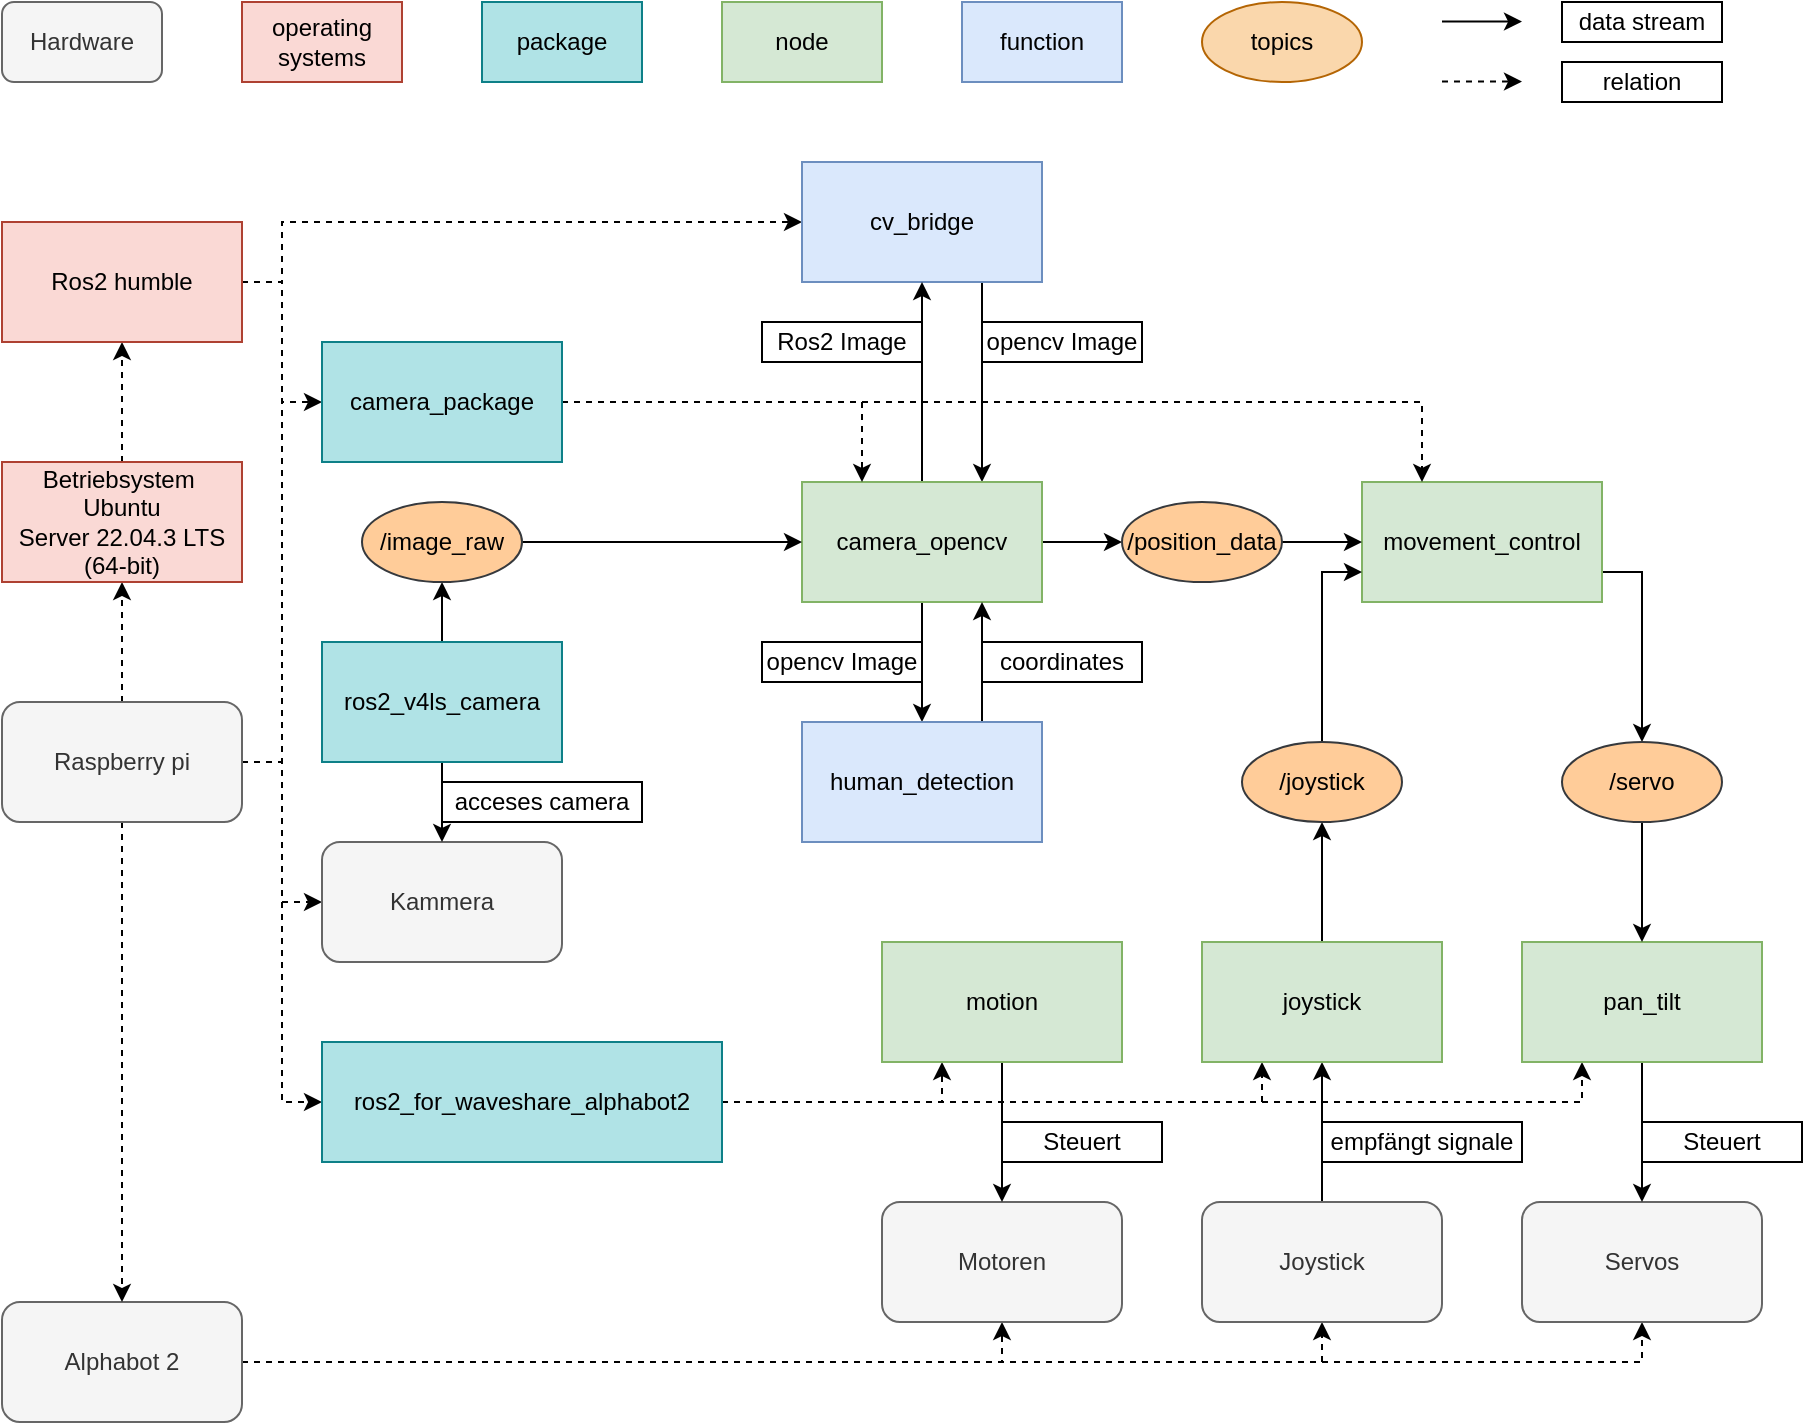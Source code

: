 <mxfile version="22.0.3" type="device">
  <diagram id="2rGhk9S-BhAgbP9WORcz" name="Page-2">
    <mxGraphModel dx="1434" dy="844" grid="1" gridSize="10" guides="1" tooltips="1" connect="1" arrows="1" fold="1" page="1" pageScale="1" pageWidth="1169" pageHeight="827" math="0" shadow="0">
      <root>
        <mxCell id="0" />
        <mxCell id="1" parent="0" />
        <mxCell id="aDz3l9U_8TU9LJlqT8bB-20" style="edgeStyle=orthogonalEdgeStyle;rounded=0;orthogonalLoop=1;jettySize=auto;html=1;exitX=1;exitY=0.5;exitDx=0;exitDy=0;entryX=0.5;entryY=1;entryDx=0;entryDy=0;dashed=1;" parent="1" source="aDz3l9U_8TU9LJlqT8bB-1" target="aDz3l9U_8TU9LJlqT8bB-12" edge="1">
          <mxGeometry relative="1" as="geometry" />
        </mxCell>
        <mxCell id="aDz3l9U_8TU9LJlqT8bB-21" style="edgeStyle=orthogonalEdgeStyle;rounded=0;orthogonalLoop=1;jettySize=auto;html=1;exitX=1;exitY=0.5;exitDx=0;exitDy=0;entryX=0.5;entryY=1;entryDx=0;entryDy=0;dashed=1;" parent="1" source="aDz3l9U_8TU9LJlqT8bB-1" target="aDz3l9U_8TU9LJlqT8bB-16" edge="1">
          <mxGeometry relative="1" as="geometry" />
        </mxCell>
        <mxCell id="aDz3l9U_8TU9LJlqT8bB-25" style="edgeStyle=orthogonalEdgeStyle;rounded=0;orthogonalLoop=1;jettySize=auto;html=1;exitX=1;exitY=0.5;exitDx=0;exitDy=0;entryX=0.5;entryY=1;entryDx=0;entryDy=0;dashed=1;" parent="1" source="aDz3l9U_8TU9LJlqT8bB-1" target="aDz3l9U_8TU9LJlqT8bB-22" edge="1">
          <mxGeometry relative="1" as="geometry" />
        </mxCell>
        <mxCell id="aDz3l9U_8TU9LJlqT8bB-1" value="Alphabot 2" style="rounded=1;whiteSpace=wrap;html=1;fillColor=#f5f5f5;fontColor=#333333;strokeColor=#666666;" parent="1" vertex="1">
          <mxGeometry x="40" y="690" width="120" height="60" as="geometry" />
        </mxCell>
        <mxCell id="aDz3l9U_8TU9LJlqT8bB-7" style="edgeStyle=orthogonalEdgeStyle;rounded=0;orthogonalLoop=1;jettySize=auto;html=1;exitX=0.5;exitY=1;exitDx=0;exitDy=0;entryX=0.5;entryY=0;entryDx=0;entryDy=0;dashed=1;" parent="1" source="aDz3l9U_8TU9LJlqT8bB-2" target="aDz3l9U_8TU9LJlqT8bB-1" edge="1">
          <mxGeometry relative="1" as="geometry" />
        </mxCell>
        <mxCell id="aDz3l9U_8TU9LJlqT8bB-8" style="edgeStyle=orthogonalEdgeStyle;rounded=0;orthogonalLoop=1;jettySize=auto;html=1;exitX=0.5;exitY=0;exitDx=0;exitDy=0;entryX=0.5;entryY=1;entryDx=0;entryDy=0;dashed=1;" parent="1" source="aDz3l9U_8TU9LJlqT8bB-2" target="aDz3l9U_8TU9LJlqT8bB-6" edge="1">
          <mxGeometry relative="1" as="geometry" />
        </mxCell>
        <mxCell id="aDz3l9U_8TU9LJlqT8bB-15" value="" style="edgeStyle=orthogonalEdgeStyle;rounded=0;orthogonalLoop=1;jettySize=auto;html=1;entryX=0;entryY=0.5;entryDx=0;entryDy=0;dashed=1;" parent="1" source="aDz3l9U_8TU9LJlqT8bB-2" target="aDz3l9U_8TU9LJlqT8bB-14" edge="1">
          <mxGeometry relative="1" as="geometry" />
        </mxCell>
        <mxCell id="aDz3l9U_8TU9LJlqT8bB-2" value="Raspberry pi" style="whiteSpace=wrap;html=1;rounded=1;fillColor=#f5f5f5;fontColor=#333333;strokeColor=#666666;" parent="1" vertex="1">
          <mxGeometry x="40" y="390" width="120" height="60" as="geometry" />
        </mxCell>
        <mxCell id="aDz3l9U_8TU9LJlqT8bB-11" style="edgeStyle=orthogonalEdgeStyle;rounded=0;orthogonalLoop=1;jettySize=auto;html=1;exitX=0.5;exitY=0;exitDx=0;exitDy=0;entryX=0.5;entryY=1;entryDx=0;entryDy=0;dashed=1;" parent="1" source="aDz3l9U_8TU9LJlqT8bB-6" target="aDz3l9U_8TU9LJlqT8bB-9" edge="1">
          <mxGeometry relative="1" as="geometry" />
        </mxCell>
        <mxCell id="aDz3l9U_8TU9LJlqT8bB-6" value="Betriebsystem&amp;nbsp;&lt;br&gt;Ubuntu&lt;br/&gt;Server 22.04.3 LTS (64-bit)" style="rounded=0;whiteSpace=wrap;html=1;fillColor=#fad9d5;strokeColor=#ae4132;" parent="1" vertex="1">
          <mxGeometry x="40" y="270" width="120" height="60" as="geometry" />
        </mxCell>
        <mxCell id="aDz3l9U_8TU9LJlqT8bB-69" style="edgeStyle=orthogonalEdgeStyle;rounded=0;orthogonalLoop=1;jettySize=auto;html=1;exitX=1;exitY=0.5;exitDx=0;exitDy=0;entryX=0;entryY=0.5;entryDx=0;entryDy=0;dashed=1;" parent="1" source="aDz3l9U_8TU9LJlqT8bB-9" target="aDz3l9U_8TU9LJlqT8bB-63" edge="1">
          <mxGeometry relative="1" as="geometry" />
        </mxCell>
        <mxCell id="ki-zjodoaLn8A9avzpk7-4" style="edgeStyle=orthogonalEdgeStyle;rounded=0;orthogonalLoop=1;jettySize=auto;html=1;exitX=1;exitY=0.5;exitDx=0;exitDy=0;entryX=0;entryY=0.5;entryDx=0;entryDy=0;dashed=1;" edge="1" parent="1" source="aDz3l9U_8TU9LJlqT8bB-9" target="ki-zjodoaLn8A9avzpk7-3">
          <mxGeometry relative="1" as="geometry" />
        </mxCell>
        <mxCell id="ki-zjodoaLn8A9avzpk7-11" style="edgeStyle=orthogonalEdgeStyle;rounded=0;orthogonalLoop=1;jettySize=auto;html=1;entryX=0;entryY=0.5;entryDx=0;entryDy=0;dashed=1;" edge="1" parent="1" source="aDz3l9U_8TU9LJlqT8bB-9" target="aDz3l9U_8TU9LJlqT8bB-30">
          <mxGeometry relative="1" as="geometry">
            <Array as="points">
              <mxPoint x="180" y="180" />
              <mxPoint x="180" y="150" />
            </Array>
          </mxGeometry>
        </mxCell>
        <mxCell id="aDz3l9U_8TU9LJlqT8bB-9" value="Ros2 humble" style="rounded=0;whiteSpace=wrap;html=1;fillColor=#fad9d5;strokeColor=#ae4132;" parent="1" vertex="1">
          <mxGeometry x="40" y="150" width="120" height="60" as="geometry" />
        </mxCell>
        <mxCell id="aDz3l9U_8TU9LJlqT8bB-12" value="Servos" style="whiteSpace=wrap;html=1;rounded=1;fillColor=#f5f5f5;fontColor=#333333;strokeColor=#666666;" parent="1" vertex="1">
          <mxGeometry x="800" y="640" width="120" height="60" as="geometry" />
        </mxCell>
        <mxCell id="aDz3l9U_8TU9LJlqT8bB-14" value="Kammera" style="whiteSpace=wrap;html=1;rounded=1;fillColor=#f5f5f5;fontColor=#333333;strokeColor=#666666;" parent="1" vertex="1">
          <mxGeometry x="200" y="460" width="120" height="60" as="geometry" />
        </mxCell>
        <mxCell id="aDz3l9U_8TU9LJlqT8bB-16" value="Motoren" style="whiteSpace=wrap;html=1;rounded=1;fillColor=#f5f5f5;fontColor=#333333;strokeColor=#666666;" parent="1" vertex="1">
          <mxGeometry x="480" y="640" width="120" height="60" as="geometry" />
        </mxCell>
        <mxCell id="aDz3l9U_8TU9LJlqT8bB-78" style="edgeStyle=orthogonalEdgeStyle;rounded=0;orthogonalLoop=1;jettySize=auto;html=1;exitX=0.5;exitY=0;exitDx=0;exitDy=0;entryX=0.5;entryY=1;entryDx=0;entryDy=0;" parent="1" source="aDz3l9U_8TU9LJlqT8bB-22" target="aDz3l9U_8TU9LJlqT8bB-70" edge="1">
          <mxGeometry relative="1" as="geometry" />
        </mxCell>
        <mxCell id="aDz3l9U_8TU9LJlqT8bB-22" value="Joystick" style="rounded=1;whiteSpace=wrap;html=1;fillColor=#f5f5f5;fontColor=#333333;strokeColor=#666666;" parent="1" vertex="1">
          <mxGeometry x="640" y="640" width="120" height="60" as="geometry" />
        </mxCell>
        <mxCell id="aDz3l9U_8TU9LJlqT8bB-37" style="edgeStyle=orthogonalEdgeStyle;rounded=0;orthogonalLoop=1;jettySize=auto;html=1;exitX=0.5;exitY=1;exitDx=0;exitDy=0;entryX=0.5;entryY=0;entryDx=0;entryDy=0;" parent="1" source="aDz3l9U_8TU9LJlqT8bB-28" target="aDz3l9U_8TU9LJlqT8bB-14" edge="1">
          <mxGeometry relative="1" as="geometry" />
        </mxCell>
        <mxCell id="ki-zjodoaLn8A9avzpk7-5" style="edgeStyle=orthogonalEdgeStyle;rounded=0;orthogonalLoop=1;jettySize=auto;html=1;exitX=0.5;exitY=0;exitDx=0;exitDy=0;entryX=0.5;entryY=1;entryDx=0;entryDy=0;" edge="1" parent="1" source="aDz3l9U_8TU9LJlqT8bB-28" target="ki-zjodoaLn8A9avzpk7-1">
          <mxGeometry relative="1" as="geometry" />
        </mxCell>
        <mxCell id="aDz3l9U_8TU9LJlqT8bB-28" value="ros2_v4ls_camera" style="rounded=0;whiteSpace=wrap;html=1;fillColor=#b0e3e6;strokeColor=#0e8088;" parent="1" vertex="1">
          <mxGeometry x="200" y="360" width="120" height="60" as="geometry" />
        </mxCell>
        <mxCell id="aDz3l9U_8TU9LJlqT8bB-53" style="edgeStyle=orthogonalEdgeStyle;rounded=0;orthogonalLoop=1;jettySize=auto;html=1;exitX=0.75;exitY=1;exitDx=0;exitDy=0;entryX=0.75;entryY=0;entryDx=0;entryDy=0;" parent="1" source="aDz3l9U_8TU9LJlqT8bB-30" target="aDz3l9U_8TU9LJlqT8bB-31" edge="1">
          <mxGeometry relative="1" as="geometry">
            <mxPoint x="660" y="240" as="sourcePoint" />
            <mxPoint x="770" y="290" as="targetPoint" />
          </mxGeometry>
        </mxCell>
        <mxCell id="aDz3l9U_8TU9LJlqT8bB-30" value="cv_bridge" style="rounded=0;whiteSpace=wrap;html=1;fillColor=#dae8fc;strokeColor=#6c8ebf;" parent="1" vertex="1">
          <mxGeometry x="440" y="120" width="120" height="60" as="geometry" />
        </mxCell>
        <mxCell id="aDz3l9U_8TU9LJlqT8bB-44" style="edgeStyle=orthogonalEdgeStyle;rounded=0;orthogonalLoop=1;jettySize=auto;html=1;exitX=0.5;exitY=0;exitDx=0;exitDy=0;entryX=0.5;entryY=1;entryDx=0;entryDy=0;" parent="1" source="aDz3l9U_8TU9LJlqT8bB-31" target="aDz3l9U_8TU9LJlqT8bB-30" edge="1">
          <mxGeometry relative="1" as="geometry">
            <mxPoint x="750" y="290" as="sourcePoint" />
            <mxPoint x="680" y="340" as="targetPoint" />
          </mxGeometry>
        </mxCell>
        <mxCell id="aDz3l9U_8TU9LJlqT8bB-47" style="edgeStyle=orthogonalEdgeStyle;rounded=0;orthogonalLoop=1;jettySize=auto;html=1;entryX=0.5;entryY=0;entryDx=0;entryDy=0;exitX=0.5;exitY=1;exitDx=0;exitDy=0;" parent="1" source="aDz3l9U_8TU9LJlqT8bB-31" target="aDz3l9U_8TU9LJlqT8bB-32" edge="1">
          <mxGeometry relative="1" as="geometry">
            <mxPoint x="740" y="240" as="sourcePoint" />
          </mxGeometry>
        </mxCell>
        <mxCell id="ki-zjodoaLn8A9avzpk7-12" style="edgeStyle=orthogonalEdgeStyle;rounded=0;orthogonalLoop=1;jettySize=auto;html=1;exitX=1;exitY=0.5;exitDx=0;exitDy=0;entryX=0;entryY=0.5;entryDx=0;entryDy=0;" edge="1" parent="1" source="aDz3l9U_8TU9LJlqT8bB-31" target="ki-zjodoaLn8A9avzpk7-10">
          <mxGeometry relative="1" as="geometry" />
        </mxCell>
        <mxCell id="aDz3l9U_8TU9LJlqT8bB-31" value="camera_opencv" style="rounded=0;whiteSpace=wrap;html=1;fillColor=#d5e8d4;strokeColor=#82b366;" parent="1" vertex="1">
          <mxGeometry x="440" y="280" width="120" height="60" as="geometry" />
        </mxCell>
        <mxCell id="ki-zjodoaLn8A9avzpk7-14" style="edgeStyle=orthogonalEdgeStyle;rounded=0;orthogonalLoop=1;jettySize=auto;html=1;exitX=0.75;exitY=0;exitDx=0;exitDy=0;entryX=0.75;entryY=1;entryDx=0;entryDy=0;" edge="1" parent="1" source="aDz3l9U_8TU9LJlqT8bB-32" target="aDz3l9U_8TU9LJlqT8bB-31">
          <mxGeometry relative="1" as="geometry" />
        </mxCell>
        <mxCell id="aDz3l9U_8TU9LJlqT8bB-32" value="human_detection" style="rounded=0;whiteSpace=wrap;html=1;fillColor=#dae8fc;strokeColor=#6c8ebf;" parent="1" vertex="1">
          <mxGeometry x="440" y="400" width="120" height="60" as="geometry" />
        </mxCell>
        <mxCell id="ki-zjodoaLn8A9avzpk7-27" style="edgeStyle=orthogonalEdgeStyle;rounded=0;orthogonalLoop=1;jettySize=auto;html=1;exitX=1;exitY=0.75;exitDx=0;exitDy=0;entryX=0.5;entryY=0;entryDx=0;entryDy=0;" edge="1" parent="1" source="aDz3l9U_8TU9LJlqT8bB-56" target="ki-zjodoaLn8A9avzpk7-19">
          <mxGeometry relative="1" as="geometry" />
        </mxCell>
        <mxCell id="aDz3l9U_8TU9LJlqT8bB-56" value="movement_control" style="rounded=0;whiteSpace=wrap;html=1;fillColor=#d5e8d4;strokeColor=#82b366;" parent="1" vertex="1">
          <mxGeometry x="720" y="280" width="120" height="60" as="geometry" />
        </mxCell>
        <mxCell id="ki-zjodoaLn8A9avzpk7-32" style="edgeStyle=orthogonalEdgeStyle;rounded=0;orthogonalLoop=1;jettySize=auto;html=1;exitX=1;exitY=0.5;exitDx=0;exitDy=0;entryX=0.25;entryY=1;entryDx=0;entryDy=0;dashed=1;" edge="1" parent="1" source="aDz3l9U_8TU9LJlqT8bB-63" target="aDz3l9U_8TU9LJlqT8bB-73">
          <mxGeometry relative="1" as="geometry" />
        </mxCell>
        <mxCell id="ki-zjodoaLn8A9avzpk7-33" style="edgeStyle=orthogonalEdgeStyle;rounded=0;orthogonalLoop=1;jettySize=auto;html=1;exitX=1;exitY=0.5;exitDx=0;exitDy=0;entryX=0.25;entryY=1;entryDx=0;entryDy=0;dashed=1;" edge="1" parent="1" source="aDz3l9U_8TU9LJlqT8bB-63" target="aDz3l9U_8TU9LJlqT8bB-70">
          <mxGeometry relative="1" as="geometry" />
        </mxCell>
        <mxCell id="ki-zjodoaLn8A9avzpk7-34" style="edgeStyle=orthogonalEdgeStyle;rounded=0;orthogonalLoop=1;jettySize=auto;html=1;exitX=1;exitY=0.5;exitDx=0;exitDy=0;entryX=0.25;entryY=1;entryDx=0;entryDy=0;dashed=1;" edge="1" parent="1" source="aDz3l9U_8TU9LJlqT8bB-63" target="aDz3l9U_8TU9LJlqT8bB-72">
          <mxGeometry relative="1" as="geometry" />
        </mxCell>
        <mxCell id="aDz3l9U_8TU9LJlqT8bB-63" value="ros2_for_waveshare_alphabot2" style="rounded=0;whiteSpace=wrap;html=1;fillColor=#b0e3e6;strokeColor=#0e8088;" parent="1" vertex="1">
          <mxGeometry x="200" y="560" width="200" height="60" as="geometry" />
        </mxCell>
        <mxCell id="ki-zjodoaLn8A9avzpk7-22" style="edgeStyle=orthogonalEdgeStyle;rounded=0;orthogonalLoop=1;jettySize=auto;html=1;exitX=0.5;exitY=0;exitDx=0;exitDy=0;entryX=0.5;entryY=1;entryDx=0;entryDy=0;" edge="1" parent="1" source="aDz3l9U_8TU9LJlqT8bB-70" target="ki-zjodoaLn8A9avzpk7-20">
          <mxGeometry relative="1" as="geometry" />
        </mxCell>
        <mxCell id="aDz3l9U_8TU9LJlqT8bB-70" value="joystick" style="rounded=0;whiteSpace=wrap;html=1;fillColor=#d5e8d4;strokeColor=#82b366;" parent="1" vertex="1">
          <mxGeometry x="640" y="510" width="120" height="60" as="geometry" />
        </mxCell>
        <mxCell id="aDz3l9U_8TU9LJlqT8bB-82" style="edgeStyle=orthogonalEdgeStyle;rounded=0;orthogonalLoop=1;jettySize=auto;html=1;exitX=0.5;exitY=1;exitDx=0;exitDy=0;entryX=0.5;entryY=0;entryDx=0;entryDy=0;" parent="1" source="aDz3l9U_8TU9LJlqT8bB-72" target="aDz3l9U_8TU9LJlqT8bB-12" edge="1">
          <mxGeometry relative="1" as="geometry" />
        </mxCell>
        <mxCell id="aDz3l9U_8TU9LJlqT8bB-72" value="pan_tilt" style="rounded=0;whiteSpace=wrap;html=1;fillColor=#d5e8d4;strokeColor=#82b366;" parent="1" vertex="1">
          <mxGeometry x="800" y="510" width="120" height="60" as="geometry" />
        </mxCell>
        <mxCell id="aDz3l9U_8TU9LJlqT8bB-84" style="edgeStyle=orthogonalEdgeStyle;rounded=0;orthogonalLoop=1;jettySize=auto;html=1;exitX=0.5;exitY=1;exitDx=0;exitDy=0;entryX=0.5;entryY=0;entryDx=0;entryDy=0;" parent="1" source="aDz3l9U_8TU9LJlqT8bB-73" target="aDz3l9U_8TU9LJlqT8bB-16" edge="1">
          <mxGeometry relative="1" as="geometry" />
        </mxCell>
        <mxCell id="aDz3l9U_8TU9LJlqT8bB-73" value="motion" style="rounded=0;whiteSpace=wrap;html=1;fillColor=#d5e8d4;strokeColor=#82b366;" parent="1" vertex="1">
          <mxGeometry x="480" y="510" width="120" height="60" as="geometry" />
        </mxCell>
        <mxCell id="ki-zjodoaLn8A9avzpk7-6" style="edgeStyle=orthogonalEdgeStyle;rounded=0;orthogonalLoop=1;jettySize=auto;html=1;exitX=1;exitY=0.5;exitDx=0;exitDy=0;entryX=0;entryY=0.5;entryDx=0;entryDy=0;" edge="1" parent="1" source="ki-zjodoaLn8A9avzpk7-1" target="aDz3l9U_8TU9LJlqT8bB-31">
          <mxGeometry relative="1" as="geometry" />
        </mxCell>
        <mxCell id="ki-zjodoaLn8A9avzpk7-1" value="/image_raw" style="ellipse;whiteSpace=wrap;html=1;fillColor=#ffcc99;strokeColor=#36393d;" vertex="1" parent="1">
          <mxGeometry x="220" y="290" width="80" height="40" as="geometry" />
        </mxCell>
        <mxCell id="ki-zjodoaLn8A9avzpk7-7" style="edgeStyle=orthogonalEdgeStyle;rounded=0;orthogonalLoop=1;jettySize=auto;html=1;exitX=1;exitY=0.5;exitDx=0;exitDy=0;entryX=0.25;entryY=0;entryDx=0;entryDy=0;dashed=1;" edge="1" parent="1" source="ki-zjodoaLn8A9avzpk7-3" target="aDz3l9U_8TU9LJlqT8bB-31">
          <mxGeometry relative="1" as="geometry" />
        </mxCell>
        <mxCell id="ki-zjodoaLn8A9avzpk7-37" style="edgeStyle=orthogonalEdgeStyle;rounded=0;orthogonalLoop=1;jettySize=auto;html=1;exitX=1;exitY=0.5;exitDx=0;exitDy=0;entryX=0.25;entryY=0;entryDx=0;entryDy=0;dashed=1;" edge="1" parent="1" source="ki-zjodoaLn8A9avzpk7-3" target="aDz3l9U_8TU9LJlqT8bB-56">
          <mxGeometry relative="1" as="geometry" />
        </mxCell>
        <mxCell id="ki-zjodoaLn8A9avzpk7-3" value="camera_package" style="rounded=0;whiteSpace=wrap;html=1;fillColor=#b0e3e6;strokeColor=#0e8088;" vertex="1" parent="1">
          <mxGeometry x="200" y="210" width="120" height="60" as="geometry" />
        </mxCell>
        <mxCell id="ki-zjodoaLn8A9avzpk7-13" style="edgeStyle=orthogonalEdgeStyle;rounded=0;orthogonalLoop=1;jettySize=auto;html=1;exitX=1;exitY=0.5;exitDx=0;exitDy=0;entryX=0;entryY=0.5;entryDx=0;entryDy=0;" edge="1" parent="1" source="ki-zjodoaLn8A9avzpk7-10" target="aDz3l9U_8TU9LJlqT8bB-56">
          <mxGeometry relative="1" as="geometry" />
        </mxCell>
        <mxCell id="ki-zjodoaLn8A9avzpk7-10" value="/position_data" style="ellipse;whiteSpace=wrap;html=1;fillColor=#ffcc99;strokeColor=#36393d;" vertex="1" parent="1">
          <mxGeometry x="600" y="290" width="80" height="40" as="geometry" />
        </mxCell>
        <mxCell id="ki-zjodoaLn8A9avzpk7-24" style="edgeStyle=orthogonalEdgeStyle;rounded=0;orthogonalLoop=1;jettySize=auto;html=1;exitX=0.5;exitY=1;exitDx=0;exitDy=0;entryX=0.5;entryY=0;entryDx=0;entryDy=0;" edge="1" parent="1" source="ki-zjodoaLn8A9avzpk7-19" target="aDz3l9U_8TU9LJlqT8bB-72">
          <mxGeometry relative="1" as="geometry" />
        </mxCell>
        <mxCell id="ki-zjodoaLn8A9avzpk7-19" value="/servo" style="ellipse;whiteSpace=wrap;html=1;fillColor=#ffcc99;strokeColor=#36393d;" vertex="1" parent="1">
          <mxGeometry x="820" y="410" width="80" height="40" as="geometry" />
        </mxCell>
        <mxCell id="ki-zjodoaLn8A9avzpk7-26" style="edgeStyle=orthogonalEdgeStyle;rounded=0;orthogonalLoop=1;jettySize=auto;html=1;exitX=0.5;exitY=0;exitDx=0;exitDy=0;entryX=0;entryY=0.75;entryDx=0;entryDy=0;strokeColor=default;" edge="1" parent="1" source="ki-zjodoaLn8A9avzpk7-20" target="aDz3l9U_8TU9LJlqT8bB-56">
          <mxGeometry relative="1" as="geometry" />
        </mxCell>
        <mxCell id="ki-zjodoaLn8A9avzpk7-20" value="/joystick" style="ellipse;whiteSpace=wrap;html=1;fillColor=#ffcc99;strokeColor=#36393d;" vertex="1" parent="1">
          <mxGeometry x="660" y="410" width="80" height="40" as="geometry" />
        </mxCell>
        <mxCell id="ki-zjodoaLn8A9avzpk7-29" value="function" style="rounded=0;whiteSpace=wrap;html=1;fillColor=#dae8fc;strokeColor=#6c8ebf;" vertex="1" parent="1">
          <mxGeometry x="520" y="40" width="80" height="40" as="geometry" />
        </mxCell>
        <mxCell id="ki-zjodoaLn8A9avzpk7-30" value="package" style="rounded=0;whiteSpace=wrap;html=1;fillColor=#b0e3e6;strokeColor=#0e8088;" vertex="1" parent="1">
          <mxGeometry x="280" y="40" width="80" height="40" as="geometry" />
        </mxCell>
        <mxCell id="ki-zjodoaLn8A9avzpk7-31" value="node" style="rounded=0;whiteSpace=wrap;html=1;fillColor=#d5e8d4;strokeColor=#82b366;" vertex="1" parent="1">
          <mxGeometry x="400" y="40" width="80" height="40" as="geometry" />
        </mxCell>
        <mxCell id="ki-zjodoaLn8A9avzpk7-38" value="topics" style="ellipse;whiteSpace=wrap;html=1;fillColor=#fad7ac;strokeColor=#b46504;" vertex="1" parent="1">
          <mxGeometry x="640" y="40" width="80" height="40" as="geometry" />
        </mxCell>
        <mxCell id="ki-zjodoaLn8A9avzpk7-39" value="operating systems" style="rounded=0;whiteSpace=wrap;html=1;fillColor=#fad9d5;strokeColor=#ae4132;" vertex="1" parent="1">
          <mxGeometry x="160" y="40" width="80" height="40" as="geometry" />
        </mxCell>
        <mxCell id="ki-zjodoaLn8A9avzpk7-40" value="Hardware" style="rounded=1;whiteSpace=wrap;html=1;fillColor=#f5f5f5;fontColor=#333333;strokeColor=#666666;" vertex="1" parent="1">
          <mxGeometry x="40" y="40" width="80" height="40" as="geometry" />
        </mxCell>
        <mxCell id="ki-zjodoaLn8A9avzpk7-41" value="opencv Image" style="rounded=0;whiteSpace=wrap;html=1;" vertex="1" parent="1">
          <mxGeometry x="530" y="200" width="80" height="20" as="geometry" />
        </mxCell>
        <mxCell id="ki-zjodoaLn8A9avzpk7-42" value="Ros2 Image" style="rounded=0;whiteSpace=wrap;html=1;" vertex="1" parent="1">
          <mxGeometry x="420" y="200" width="80" height="20" as="geometry" />
        </mxCell>
        <mxCell id="ki-zjodoaLn8A9avzpk7-44" value="coordinates" style="rounded=0;whiteSpace=wrap;html=1;" vertex="1" parent="1">
          <mxGeometry x="530" y="360" width="80" height="20" as="geometry" />
        </mxCell>
        <mxCell id="ki-zjodoaLn8A9avzpk7-45" value="opencv Image" style="rounded=0;whiteSpace=wrap;html=1;" vertex="1" parent="1">
          <mxGeometry x="420" y="360" width="80" height="20" as="geometry" />
        </mxCell>
        <mxCell id="ki-zjodoaLn8A9avzpk7-46" value="acceses camera" style="rounded=0;whiteSpace=wrap;html=1;" vertex="1" parent="1">
          <mxGeometry x="260" y="430" width="100" height="20" as="geometry" />
        </mxCell>
        <mxCell id="ki-zjodoaLn8A9avzpk7-47" value="Steuert" style="rounded=0;whiteSpace=wrap;html=1;" vertex="1" parent="1">
          <mxGeometry x="540" y="600" width="80" height="20" as="geometry" />
        </mxCell>
        <mxCell id="ki-zjodoaLn8A9avzpk7-48" value="Steuert" style="rounded=0;whiteSpace=wrap;html=1;" vertex="1" parent="1">
          <mxGeometry x="860" y="600" width="80" height="20" as="geometry" />
        </mxCell>
        <mxCell id="ki-zjodoaLn8A9avzpk7-49" value="empfängt signale" style="rounded=0;whiteSpace=wrap;html=1;" vertex="1" parent="1">
          <mxGeometry x="700" y="600" width="100" height="20" as="geometry" />
        </mxCell>
        <mxCell id="ki-zjodoaLn8A9avzpk7-52" style="edgeStyle=orthogonalEdgeStyle;rounded=0;orthogonalLoop=1;jettySize=auto;html=1;" edge="1" parent="1">
          <mxGeometry relative="1" as="geometry">
            <mxPoint x="800" y="49.8" as="targetPoint" />
            <mxPoint x="760" y="49.8" as="sourcePoint" />
            <Array as="points">
              <mxPoint x="790" y="49.8" />
              <mxPoint x="790" y="49.8" />
            </Array>
          </mxGeometry>
        </mxCell>
        <mxCell id="ki-zjodoaLn8A9avzpk7-53" value="data stream" style="rounded=0;whiteSpace=wrap;html=1;" vertex="1" parent="1">
          <mxGeometry x="820" y="40" width="80" height="20" as="geometry" />
        </mxCell>
        <mxCell id="ki-zjodoaLn8A9avzpk7-54" style="edgeStyle=orthogonalEdgeStyle;rounded=0;orthogonalLoop=1;jettySize=auto;html=1;dashed=1;" edge="1" parent="1">
          <mxGeometry relative="1" as="geometry">
            <mxPoint x="800" y="79.8" as="targetPoint" />
            <mxPoint x="760" y="79.8" as="sourcePoint" />
            <Array as="points">
              <mxPoint x="790" y="79.8" />
              <mxPoint x="790" y="79.8" />
            </Array>
          </mxGeometry>
        </mxCell>
        <mxCell id="ki-zjodoaLn8A9avzpk7-55" value="relation" style="rounded=0;whiteSpace=wrap;html=1;" vertex="1" parent="1">
          <mxGeometry x="820" y="70" width="80" height="20" as="geometry" />
        </mxCell>
      </root>
    </mxGraphModel>
  </diagram>
</mxfile>
